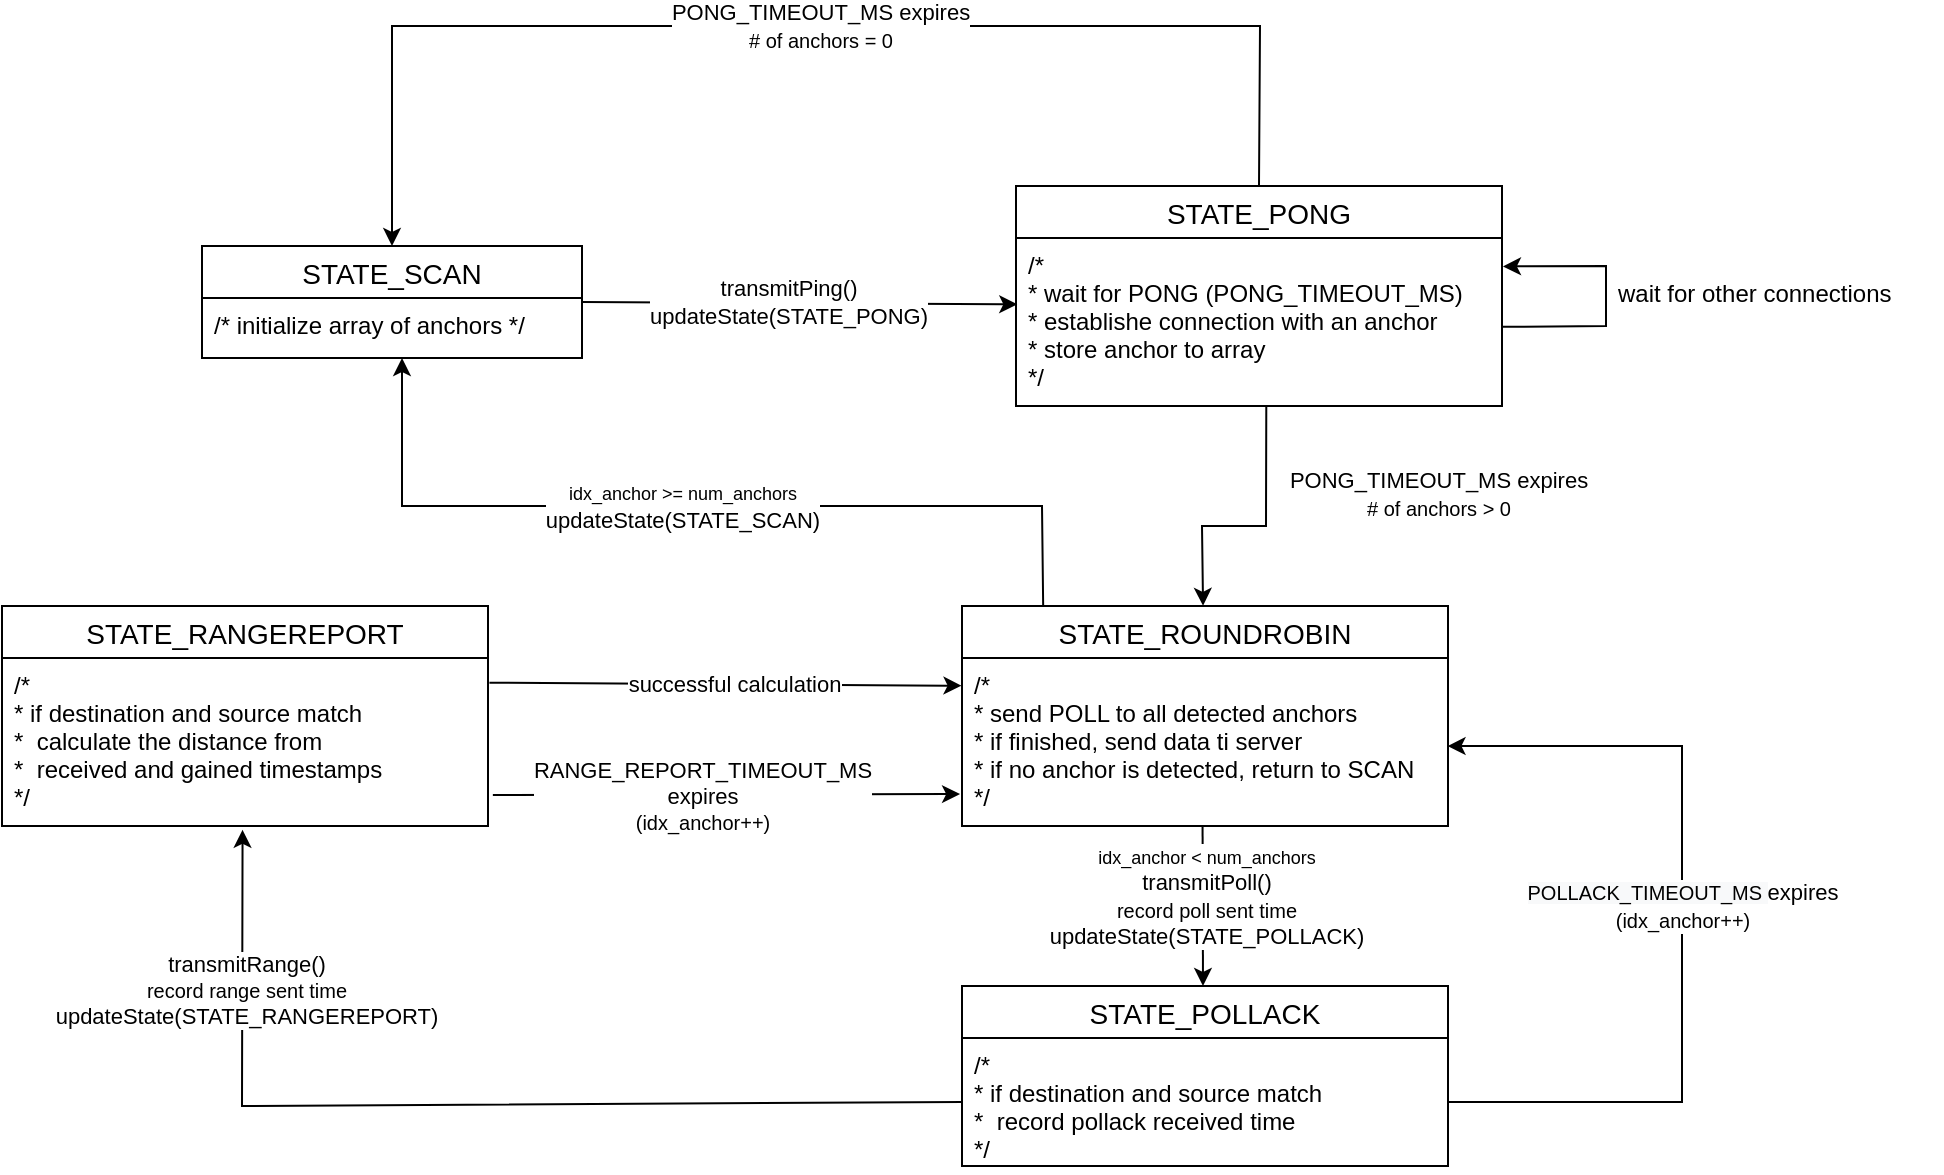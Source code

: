 <mxfile version="20.5.1" type="device"><diagram id="KdCrRrIsqHHysakkYIEn" name="Page-1"><mxGraphModel dx="2062" dy="527" grid="1" gridSize="10" guides="1" tooltips="1" connect="1" arrows="1" fold="1" page="1" pageScale="1" pageWidth="827" pageHeight="1169" math="0" shadow="0"><root><mxCell id="0"/><mxCell id="1" parent="0"/><mxCell id="ht_Mzunb_tVLJNK0aL3s-10" value="STATE_SCAN" style="swimlane;fontStyle=0;childLayout=stackLayout;horizontal=1;startSize=26;horizontalStack=0;resizeParent=1;resizeParentMax=0;resizeLast=0;collapsible=1;marginBottom=0;align=center;fontSize=14;" vertex="1" parent="1"><mxGeometry x="260" y="310" width="190" height="56" as="geometry"/></mxCell><mxCell id="ht_Mzunb_tVLJNK0aL3s-11" value="/* initialize array of anchors */" style="text;strokeColor=none;fillColor=none;spacingLeft=4;spacingRight=4;overflow=hidden;rotatable=0;points=[[0,0.5],[1,0.5]];portConstraint=eastwest;fontSize=12;" vertex="1" parent="ht_Mzunb_tVLJNK0aL3s-10"><mxGeometry y="26" width="190" height="30" as="geometry"/></mxCell><mxCell id="ht_Mzunb_tVLJNK0aL3s-14" value="STATE_PONG" style="swimlane;fontStyle=0;childLayout=stackLayout;horizontal=1;startSize=26;horizontalStack=0;resizeParent=1;resizeParentMax=0;resizeLast=0;collapsible=1;marginBottom=0;align=center;fontSize=14;" vertex="1" parent="1"><mxGeometry x="667" y="280" width="243" height="110" as="geometry"/></mxCell><mxCell id="ht_Mzunb_tVLJNK0aL3s-15" value="/* &#10;* wait for PONG (PONG_TIMEOUT_MS)&#10;* establishe connection with an anchor&#10;* store anchor to array&#10;*/" style="text;strokeColor=none;fillColor=none;spacingLeft=4;spacingRight=4;overflow=hidden;rotatable=0;points=[[0,0.5],[1,0.5]];portConstraint=eastwest;fontSize=12;" vertex="1" parent="ht_Mzunb_tVLJNK0aL3s-14"><mxGeometry y="26" width="243" height="84" as="geometry"/></mxCell><mxCell id="ht_Mzunb_tVLJNK0aL3s-22" value="" style="endArrow=classic;html=1;rounded=0;strokeColor=default;jumpStyle=none;exitX=0.999;exitY=0.529;exitDx=0;exitDy=0;entryX=1.002;entryY=0.169;entryDx=0;entryDy=0;entryPerimeter=0;exitPerimeter=0;" edge="1" parent="ht_Mzunb_tVLJNK0aL3s-14" source="ht_Mzunb_tVLJNK0aL3s-15" target="ht_Mzunb_tVLJNK0aL3s-15"><mxGeometry width="50" height="50" relative="1" as="geometry"><mxPoint x="242" y="70.441" as="sourcePoint"/><mxPoint x="245" y="40" as="targetPoint"/><Array as="points"><mxPoint x="295" y="70"/><mxPoint x="295" y="40"/></Array></mxGeometry></mxCell><mxCell id="ht_Mzunb_tVLJNK0aL3s-20" value="" style="endArrow=classic;html=1;rounded=0;strokeColor=default;jumpStyle=none;exitX=1;exitY=0.5;exitDx=0;exitDy=0;entryX=0.004;entryY=0.105;entryDx=0;entryDy=0;entryPerimeter=0;" edge="1" parent="1" source="ht_Mzunb_tVLJNK0aL3s-10"><mxGeometry width="50" height="50" relative="1" as="geometry"><mxPoint x="550" y="340" as="sourcePoint"/><mxPoint x="667.64" y="339.15" as="targetPoint"/></mxGeometry></mxCell><mxCell id="ht_Mzunb_tVLJNK0aL3s-21" value="transmitPing()&lt;br&gt;updateState(STATE_PONG)" style="edgeLabel;html=1;align=center;verticalAlign=middle;resizable=0;points=[];" vertex="1" connectable="0" parent="ht_Mzunb_tVLJNK0aL3s-20"><mxGeometry x="-0.057" y="1" relative="1" as="geometry"><mxPoint as="offset"/></mxGeometry></mxCell><mxCell id="ht_Mzunb_tVLJNK0aL3s-23" value="wait for other connections" style="text;strokeColor=none;fillColor=none;spacingLeft=4;spacingRight=4;overflow=hidden;rotatable=0;points=[[0,0.5],[1,0.5]];portConstraint=eastwest;fontSize=12;" vertex="1" parent="1"><mxGeometry x="962" y="320" width="168" height="30" as="geometry"/></mxCell><mxCell id="ht_Mzunb_tVLJNK0aL3s-25" value="" style="endArrow=classic;html=1;rounded=0;strokeColor=default;jumpStyle=none;exitX=0.5;exitY=0;exitDx=0;exitDy=0;entryX=0.5;entryY=0;entryDx=0;entryDy=0;" edge="1" parent="1" source="ht_Mzunb_tVLJNK0aL3s-14" target="ht_Mzunb_tVLJNK0aL3s-10"><mxGeometry width="50" height="50" relative="1" as="geometry"><mxPoint x="729" y="230.441" as="sourcePoint"/><mxPoint x="360" y="200" as="targetPoint"/><Array as="points"><mxPoint x="789" y="200"/><mxPoint x="355" y="200"/></Array></mxGeometry></mxCell><mxCell id="ht_Mzunb_tVLJNK0aL3s-26" value="PONG_TIMEOUT_MS expires&lt;br&gt;&lt;font style=&quot;font-size: 10px;&quot;&gt;# of anchors = 0&lt;/font&gt;" style="edgeLabel;html=1;align=center;verticalAlign=middle;resizable=0;points=[];" vertex="1" connectable="0" parent="1"><mxGeometry x="563.081" y="200.005" as="geometry"><mxPoint x="6" as="offset"/></mxGeometry></mxCell><mxCell id="ht_Mzunb_tVLJNK0aL3s-27" value="" style="endArrow=classic;html=1;rounded=0;strokeColor=default;jumpStyle=none;exitX=0.515;exitY=1.005;exitDx=0;exitDy=0;exitPerimeter=0;entryX=0.496;entryY=-0.001;entryDx=0;entryDy=0;entryPerimeter=0;" edge="1" parent="1" source="ht_Mzunb_tVLJNK0aL3s-15" target="ht_Mzunb_tVLJNK0aL3s-29"><mxGeometry width="50" height="50" relative="1" as="geometry"><mxPoint x="798" y="540.441" as="sourcePoint"/><mxPoint x="640" y="500" as="targetPoint"/><Array as="points"><mxPoint x="792" y="450"/><mxPoint x="760" y="450"/></Array></mxGeometry></mxCell><mxCell id="ht_Mzunb_tVLJNK0aL3s-28" value="PONG_TIMEOUT_MS expires&lt;br&gt;&lt;font style=&quot;font-size: 10px;&quot;&gt;# of anchors &amp;gt; 0&lt;/font&gt;" style="edgeLabel;html=1;align=center;verticalAlign=middle;resizable=0;points=[];" vertex="1" connectable="0" parent="1"><mxGeometry x="871.501" y="433.545" as="geometry"><mxPoint x="6" as="offset"/></mxGeometry></mxCell><mxCell id="ht_Mzunb_tVLJNK0aL3s-29" value="STATE_ROUNDROBIN" style="swimlane;fontStyle=0;childLayout=stackLayout;horizontal=1;startSize=26;horizontalStack=0;resizeParent=1;resizeParentMax=0;resizeLast=0;collapsible=1;marginBottom=0;align=center;fontSize=14;" vertex="1" parent="1"><mxGeometry x="640" y="490" width="243" height="110" as="geometry"/></mxCell><mxCell id="ht_Mzunb_tVLJNK0aL3s-30" value="/* &#10;* send POLL to all detected anchors&#10;* if finished, send data ti server&#10;* if no anchor is detected, return to SCAN &#10;*/" style="text;strokeColor=none;fillColor=none;spacingLeft=4;spacingRight=4;overflow=hidden;rotatable=0;points=[[0,0.5],[1,0.5]];portConstraint=eastwest;fontSize=12;" vertex="1" parent="ht_Mzunb_tVLJNK0aL3s-29"><mxGeometry y="26" width="243" height="84" as="geometry"/></mxCell><mxCell id="ht_Mzunb_tVLJNK0aL3s-32" value="STATE_POLLACK" style="swimlane;fontStyle=0;childLayout=stackLayout;horizontal=1;startSize=26;horizontalStack=0;resizeParent=1;resizeParentMax=0;resizeLast=0;collapsible=1;marginBottom=0;align=center;fontSize=14;" vertex="1" parent="1"><mxGeometry x="640" y="680" width="243" height="90" as="geometry"/></mxCell><mxCell id="ht_Mzunb_tVLJNK0aL3s-33" value="/*&#10;* if destination and source match&#10;*  record pollack received time&#10;*/" style="text;strokeColor=none;fillColor=none;spacingLeft=4;spacingRight=4;overflow=hidden;rotatable=0;points=[[0,0.5],[1,0.5]];portConstraint=eastwest;fontSize=12;" vertex="1" parent="ht_Mzunb_tVLJNK0aL3s-32"><mxGeometry y="26" width="243" height="64" as="geometry"/></mxCell><mxCell id="ht_Mzunb_tVLJNK0aL3s-35" value="STATE_RANGEREPORT" style="swimlane;fontStyle=0;childLayout=stackLayout;horizontal=1;startSize=26;horizontalStack=0;resizeParent=1;resizeParentMax=0;resizeLast=0;collapsible=1;marginBottom=0;align=center;fontSize=14;" vertex="1" parent="1"><mxGeometry x="160" y="490" width="243" height="110" as="geometry"/></mxCell><mxCell id="ht_Mzunb_tVLJNK0aL3s-36" value="/*&#10;* if destination and source match&#10;*  calculate the distance from &#10;*  received and gained timestamps&#10;*/" style="text;strokeColor=none;fillColor=none;spacingLeft=4;spacingRight=4;overflow=hidden;rotatable=0;points=[[0,0.5],[1,0.5]];portConstraint=eastwest;fontSize=12;" vertex="1" parent="ht_Mzunb_tVLJNK0aL3s-35"><mxGeometry y="26" width="243" height="84" as="geometry"/></mxCell><mxCell id="ht_Mzunb_tVLJNK0aL3s-37" value="" style="endArrow=classic;html=1;rounded=0;strokeColor=default;jumpStyle=none;exitX=1;exitY=0.5;exitDx=0;exitDy=0;entryX=0.999;entryY=0.524;entryDx=0;entryDy=0;entryPerimeter=0;" edge="1" parent="1" source="ht_Mzunb_tVLJNK0aL3s-33" target="ht_Mzunb_tVLJNK0aL3s-30"><mxGeometry width="50" height="50" relative="1" as="geometry"><mxPoint x="883" y="740.441" as="sourcePoint"/><mxPoint x="886" y="710" as="targetPoint"/><Array as="points"><mxPoint x="1000" y="738"/><mxPoint x="1000" y="560"/></Array></mxGeometry></mxCell><mxCell id="ht_Mzunb_tVLJNK0aL3s-39" value="" style="endArrow=classic;html=1;rounded=0;strokeColor=default;jumpStyle=none;exitX=0.495;exitY=1;exitDx=0;exitDy=0;exitPerimeter=0;entryX=0.5;entryY=0;entryDx=0;entryDy=0;" edge="1" parent="1" source="ht_Mzunb_tVLJNK0aL3s-30"><mxGeometry width="50" height="50" relative="1" as="geometry"><mxPoint x="760.986" y="598.992" as="sourcePoint"/><mxPoint x="760.5" y="680" as="targetPoint"/></mxGeometry></mxCell><mxCell id="ht_Mzunb_tVLJNK0aL3s-42" value="&lt;font style=&quot;font-size: 9px;&quot;&gt;idx_anchor &amp;lt; num_anchors&lt;/font&gt;&lt;br&gt;transmitPoll()&lt;br&gt;&lt;font style=&quot;font-size: 10px;&quot;&gt;record poll sent time&lt;/font&gt;&lt;br&gt;&lt;font style=&quot;font-size: 11px;&quot;&gt;updateState(STATE_POLLACK)&lt;/font&gt;" style="edgeLabel;html=1;align=center;verticalAlign=middle;resizable=0;points=[];" vertex="1" connectable="0" parent="1"><mxGeometry x="761.504" y="635.002" as="geometry"/></mxCell><mxCell id="ht_Mzunb_tVLJNK0aL3s-43" value="" style="endArrow=classic;html=1;rounded=0;strokeColor=default;jumpStyle=none;exitX=0;exitY=0.5;exitDx=0;exitDy=0;entryX=0.495;entryY=1.023;entryDx=0;entryDy=0;entryPerimeter=0;" edge="1" parent="1" source="ht_Mzunb_tVLJNK0aL3s-33" target="ht_Mzunb_tVLJNK0aL3s-36"><mxGeometry width="50" height="50" relative="1" as="geometry"><mxPoint x="340.24" y="805.441" as="sourcePoint"/><mxPoint x="360" y="620" as="targetPoint"/><Array as="points"><mxPoint x="280" y="740"/></Array></mxGeometry></mxCell><mxCell id="ht_Mzunb_tVLJNK0aL3s-44" value="transmitRange()&lt;br&gt;&lt;font style=&quot;font-size: 10px;&quot;&gt;record range sent time&lt;/font&gt;&lt;br&gt;updateState(STATE_RANGEREPORT)" style="edgeLabel;html=1;align=center;verticalAlign=middle;resizable=0;points=[];" vertex="1" connectable="0" parent="ht_Mzunb_tVLJNK0aL3s-43"><mxGeometry x="-0.023" relative="1" as="geometry"><mxPoint x="-115" y="-58" as="offset"/></mxGeometry></mxCell><mxCell id="ht_Mzunb_tVLJNK0aL3s-45" value="" style="endArrow=classic;html=1;rounded=0;strokeColor=default;jumpStyle=none;exitX=1.003;exitY=0.147;exitDx=0;exitDy=0;exitPerimeter=0;entryX=-0.001;entryY=0.165;entryDx=0;entryDy=0;entryPerimeter=0;" edge="1" parent="1" source="ht_Mzunb_tVLJNK0aL3s-36" target="ht_Mzunb_tVLJNK0aL3s-30"><mxGeometry width="50" height="50" relative="1" as="geometry"><mxPoint x="630" y="520" as="sourcePoint"/><mxPoint x="680" y="470" as="targetPoint"/></mxGeometry></mxCell><mxCell id="ht_Mzunb_tVLJNK0aL3s-47" value="successful calculation" style="edgeLabel;html=1;align=center;verticalAlign=middle;resizable=0;points=[];" vertex="1" connectable="0" parent="ht_Mzunb_tVLJNK0aL3s-45"><mxGeometry x="0.034" relative="1" as="geometry"><mxPoint as="offset"/></mxGeometry></mxCell><mxCell id="ht_Mzunb_tVLJNK0aL3s-46" value="" style="endArrow=classic;html=1;rounded=0;strokeColor=default;jumpStyle=none;exitX=1.01;exitY=0.815;exitDx=0;exitDy=0;exitPerimeter=0;entryX=-0.001;entryY=0.165;entryDx=0;entryDy=0;entryPerimeter=0;" edge="1" parent="1" source="ht_Mzunb_tVLJNK0aL3s-36"><mxGeometry width="50" height="50" relative="1" as="geometry"><mxPoint x="482.999" y="583.998" as="sourcePoint"/><mxPoint x="639.027" y="584.04" as="targetPoint"/></mxGeometry></mxCell><mxCell id="ht_Mzunb_tVLJNK0aL3s-48" value="RANGE_REPORT_TIMEOUT_MS&lt;br&gt;expires&lt;br&gt;&lt;font style=&quot;font-size: 10px;&quot;&gt;(idx_anchor++)&lt;/font&gt;" style="edgeLabel;html=1;align=center;verticalAlign=middle;resizable=0;points=[];" vertex="1" connectable="0" parent="ht_Mzunb_tVLJNK0aL3s-46"><mxGeometry x="0.269" y="-3" relative="1" as="geometry"><mxPoint x="-44" y="-2" as="offset"/></mxGeometry></mxCell><mxCell id="ht_Mzunb_tVLJNK0aL3s-49" value="" style="endArrow=classic;html=1;rounded=0;strokeColor=default;jumpStyle=none;exitX=0.167;exitY=-0.004;exitDx=0;exitDy=0;exitPerimeter=0;" edge="1" parent="1" source="ht_Mzunb_tVLJNK0aL3s-29"><mxGeometry width="50" height="50" relative="1" as="geometry"><mxPoint x="379.999" y="429.998" as="sourcePoint"/><mxPoint x="360" y="366" as="targetPoint"/><Array as="points"><mxPoint x="680" y="440"/><mxPoint x="360" y="440"/></Array></mxGeometry></mxCell><mxCell id="ht_Mzunb_tVLJNK0aL3s-50" value="&lt;font style=&quot;font-size: 9px;&quot;&gt;idx_anchor &amp;gt;= num_anchors&lt;/font&gt;&lt;br&gt;updateState(STATE_SCAN)" style="edgeLabel;html=1;align=center;verticalAlign=middle;resizable=0;points=[];" vertex="1" connectable="0" parent="ht_Mzunb_tVLJNK0aL3s-49"><mxGeometry x="0.034" relative="1" as="geometry"><mxPoint as="offset"/></mxGeometry></mxCell><mxCell id="ht_Mzunb_tVLJNK0aL3s-53" value="&lt;span style=&quot;font-size: 10px; background-color: rgb(248, 249, 250);&quot;&gt;POLLACK_TIMEOUT_MS&amp;nbsp;&lt;/span&gt;expires&lt;br&gt;&lt;font style=&quot;font-size: 10px;&quot;&gt;(idx_anchor++)&lt;/font&gt;" style="edgeLabel;html=1;align=center;verticalAlign=middle;resizable=0;points=[];" vertex="1" connectable="0" parent="1"><mxGeometry x="999.995" y="640.004" as="geometry"/></mxCell></root></mxGraphModel></diagram></mxfile>